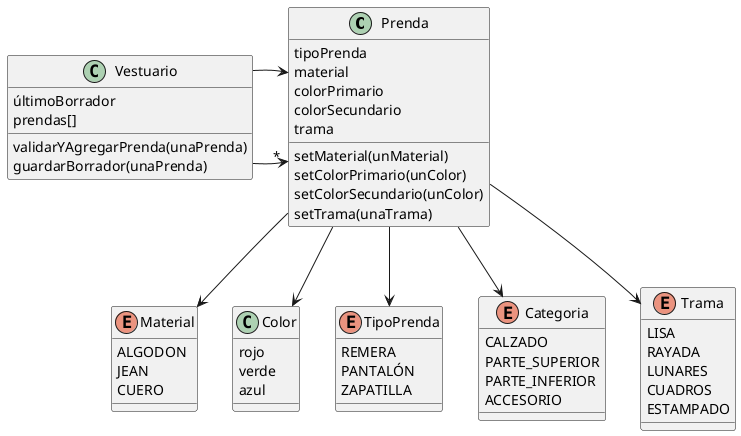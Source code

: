 @startuml QMP Segunda Iteración

class Prenda{
  tipoPrenda
  material
  colorPrimario
  colorSecundario
  trama

  setMaterial(unMaterial)
  setColorPrimario(unColor)
  setColorSecundario(unColor)
  setTrama(unaTrama)
}

Prenda -d-> Material
enum Material{
  ALGODON
  JEAN
  CUERO
}

Prenda -d-> Color
class Color{
  rojo
  verde
  azul
}

Prenda -d-> TipoPrenda
enum TipoPrenda{
  REMERA
  PANTALÓN
  ZAPATILLA
}


Prenda -d-> Categoria
enum Categoria{
  CALZADO
  PARTE_SUPERIOR
  PARTE_INFERIOR
  ACCESORIO
}

Prenda -d-> Trama
enum Trama{
  LISA
  RAYADA
  LUNARES
  CUADROS
  ESTAMPADO
}


Vestuario -> "*" Prenda
Vestuario -> Prenda
class Vestuario{

  últimoBorrador
  prendas[]

  validarYAgregarPrenda(unaPrenda)
  guardarBorrador(unaPrenda)

}



@enduml
